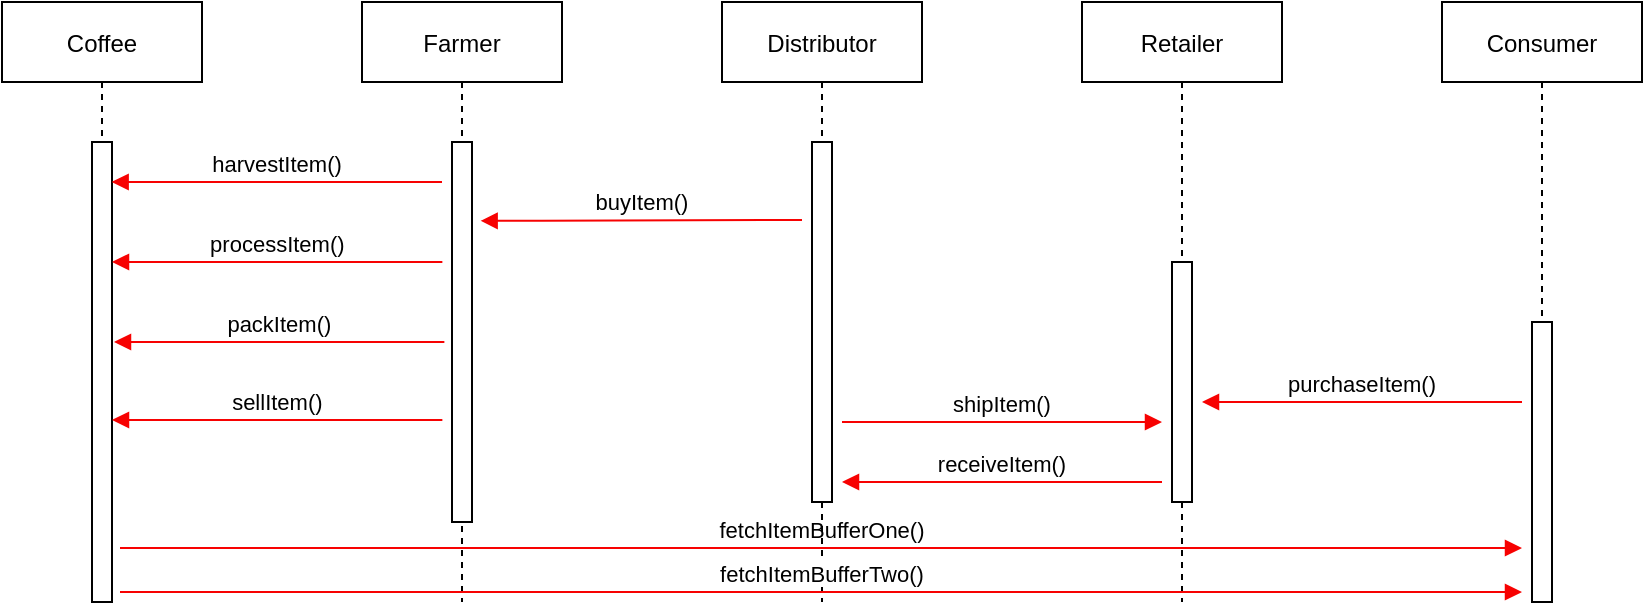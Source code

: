 <mxfile version="20.0.4" type="device"><diagram id="kgpKYQtTHZ0yAKxKKP6v" name="Page-1"><mxGraphModel dx="718" dy="453" grid="1" gridSize="10" guides="1" tooltips="1" connect="1" arrows="1" fold="1" page="1" pageScale="1" pageWidth="850" pageHeight="1100" math="0" shadow="0"><root><mxCell id="0"/><mxCell id="1" parent="0"/><mxCell id="3nuBFxr9cyL0pnOWT2aG-1" value="Farmer" style="shape=umlLifeline;perimeter=lifelinePerimeter;container=1;collapsible=0;recursiveResize=0;rounded=0;shadow=0;strokeWidth=1;" parent="1" vertex="1"><mxGeometry x="200" y="80" width="100" height="300" as="geometry"/></mxCell><mxCell id="3nuBFxr9cyL0pnOWT2aG-4" value="" style="points=[];perimeter=orthogonalPerimeter;rounded=0;shadow=0;strokeWidth=1;" parent="3nuBFxr9cyL0pnOWT2aG-1" vertex="1"><mxGeometry x="45" y="70" width="10" height="190" as="geometry"/></mxCell><mxCell id="wZaTUrqsCk-72N40LKMp-20" value="fetchItemBufferOne()" style="verticalAlign=bottom;endArrow=block;shadow=0;strokeWidth=1;strokeColor=#F70202;" parent="3nuBFxr9cyL0pnOWT2aG-1" edge="1"><mxGeometry x="0.002" relative="1" as="geometry"><mxPoint x="-121" y="273" as="sourcePoint"/><mxPoint x="580" y="273" as="targetPoint"/><Array as="points"><mxPoint x="-51" y="273"/></Array><mxPoint as="offset"/></mxGeometry></mxCell><mxCell id="3nuBFxr9cyL0pnOWT2aG-5" value="Distributor" style="shape=umlLifeline;perimeter=lifelinePerimeter;container=1;collapsible=0;recursiveResize=0;rounded=0;shadow=0;strokeWidth=1;" parent="1" vertex="1"><mxGeometry x="380" y="80" width="100" height="300" as="geometry"/></mxCell><mxCell id="jvwWxDVklw1d24-90hjM-2" value="Retailer" style="shape=umlLifeline;perimeter=lifelinePerimeter;container=1;collapsible=0;recursiveResize=0;rounded=0;shadow=0;strokeWidth=1;" parent="1" vertex="1"><mxGeometry x="560" y="80" width="100" height="300" as="geometry"/></mxCell><mxCell id="wZaTUrqsCk-72N40LKMp-2" value="" style="html=1;points=[];perimeter=orthogonalPerimeter;" parent="jvwWxDVklw1d24-90hjM-2" vertex="1"><mxGeometry x="45" y="130" width="10" height="120" as="geometry"/></mxCell><mxCell id="jvwWxDVklw1d24-90hjM-4" value="Consumer" style="shape=umlLifeline;perimeter=lifelinePerimeter;container=1;collapsible=0;recursiveResize=0;rounded=0;shadow=0;strokeWidth=1;" parent="1" vertex="1"><mxGeometry x="740" y="80" width="100" height="300" as="geometry"/></mxCell><mxCell id="wZaTUrqsCk-72N40LKMp-13" value="" style="html=1;points=[];perimeter=orthogonalPerimeter;" parent="jvwWxDVklw1d24-90hjM-4" vertex="1"><mxGeometry x="45" y="160" width="10" height="140" as="geometry"/></mxCell><mxCell id="jvwWxDVklw1d24-90hjM-12" value="shipItem()" style="verticalAlign=bottom;endArrow=block;shadow=0;strokeWidth=1;strokeColor=#F70202;" parent="1" edge="1"><mxGeometry x="0.002" relative="1" as="geometry"><mxPoint x="440" y="290" as="sourcePoint"/><mxPoint x="600" y="290" as="targetPoint"/><Array as="points"/><mxPoint as="offset"/></mxGeometry></mxCell><mxCell id="jvwWxDVklw1d24-90hjM-18" value="purchaseItem()" style="verticalAlign=bottom;endArrow=block;shadow=0;strokeWidth=1;strokeColor=#F70202;" parent="1" edge="1"><mxGeometry x="-0.002" relative="1" as="geometry"><mxPoint x="780" y="280" as="sourcePoint"/><mxPoint x="620" y="280" as="targetPoint"/><Array as="points"><mxPoint x="630.23" y="280"/></Array><mxPoint as="offset"/></mxGeometry></mxCell><mxCell id="wZaTUrqsCk-72N40LKMp-1" value="" style="html=1;points=[];perimeter=orthogonalPerimeter;" parent="1" vertex="1"><mxGeometry x="425" y="150" width="10" height="180" as="geometry"/></mxCell><mxCell id="wZaTUrqsCk-72N40LKMp-4" value="Coffee" style="shape=umlLifeline;perimeter=lifelinePerimeter;container=1;collapsible=0;recursiveResize=0;rounded=0;shadow=0;strokeWidth=1;" parent="1" vertex="1"><mxGeometry x="20" y="80" width="100" height="300" as="geometry"/></mxCell><mxCell id="wZaTUrqsCk-72N40LKMp-5" value="" style="points=[];perimeter=orthogonalPerimeter;rounded=0;shadow=0;strokeWidth=1;" parent="wZaTUrqsCk-72N40LKMp-4" vertex="1"><mxGeometry x="45" y="70" width="10" height="230" as="geometry"/></mxCell><mxCell id="wZaTUrqsCk-72N40LKMp-14" value="harvestItem()" style="verticalAlign=bottom;endArrow=block;shadow=0;strokeWidth=1;strokeColor=#F70202;" parent="wZaTUrqsCk-72N40LKMp-4" edge="1"><mxGeometry x="-0.002" relative="1" as="geometry"><mxPoint x="220" y="90" as="sourcePoint"/><mxPoint x="54.824" y="90" as="targetPoint"/><Array as="points"><mxPoint x="75.4" y="90"/></Array><mxPoint as="offset"/></mxGeometry></mxCell><mxCell id="wZaTUrqsCk-72N40LKMp-15" value="processItem()" style="verticalAlign=bottom;endArrow=block;shadow=0;strokeWidth=1;strokeColor=#F70202;" parent="1" edge="1"><mxGeometry x="-0.002" relative="1" as="geometry"><mxPoint x="240.18" y="210" as="sourcePoint"/><mxPoint x="75.004" y="210" as="targetPoint"/><Array as="points"><mxPoint x="95.58" y="210"/></Array><mxPoint as="offset"/></mxGeometry></mxCell><mxCell id="wZaTUrqsCk-72N40LKMp-16" value="packItem()" style="verticalAlign=bottom;endArrow=block;shadow=0;strokeWidth=1;strokeColor=#F70202;" parent="1" edge="1"><mxGeometry x="-0.002" relative="1" as="geometry"><mxPoint x="241.18" y="250" as="sourcePoint"/><mxPoint x="76.004" y="250" as="targetPoint"/><Array as="points"><mxPoint x="96.58" y="250"/></Array><mxPoint as="offset"/></mxGeometry></mxCell><mxCell id="wZaTUrqsCk-72N40LKMp-17" value="sellItem()" style="verticalAlign=bottom;endArrow=block;shadow=0;strokeWidth=1;strokeColor=#F70202;" parent="1" edge="1"><mxGeometry x="-0.002" relative="1" as="geometry"><mxPoint x="240.18" y="289" as="sourcePoint"/><mxPoint x="75.004" y="289" as="targetPoint"/><Array as="points"><mxPoint x="95.58" y="289"/></Array><mxPoint as="offset"/></mxGeometry></mxCell><mxCell id="wZaTUrqsCk-72N40LKMp-18" value="buyItem()" style="verticalAlign=bottom;endArrow=block;shadow=0;strokeWidth=1;strokeColor=#F70202;" parent="1" edge="1"><mxGeometry x="-0.002" relative="1" as="geometry"><mxPoint x="420" y="189" as="sourcePoint"/><mxPoint x="259.324" y="189.41" as="targetPoint"/><Array as="points"><mxPoint x="279.9" y="189.41"/></Array><mxPoint as="offset"/></mxGeometry></mxCell><mxCell id="wZaTUrqsCk-72N40LKMp-19" value="receiveItem()" style="verticalAlign=bottom;endArrow=block;shadow=0;strokeWidth=1;strokeColor=#F70202;" parent="1" edge="1"><mxGeometry x="-0.002" relative="1" as="geometry"><mxPoint x="600" y="320" as="sourcePoint"/><mxPoint x="440" y="320" as="targetPoint"/><Array as="points"/><mxPoint as="offset"/></mxGeometry></mxCell><mxCell id="wZaTUrqsCk-72N40LKMp-23" value="fetchItemBufferTwo()" style="verticalAlign=bottom;endArrow=block;shadow=0;strokeWidth=1;strokeColor=#F70202;" parent="1" edge="1"><mxGeometry x="0.002" relative="1" as="geometry"><mxPoint x="79" y="375" as="sourcePoint"/><mxPoint x="780" y="375" as="targetPoint"/><Array as="points"><mxPoint x="149" y="375"/></Array><mxPoint as="offset"/></mxGeometry></mxCell></root></mxGraphModel></diagram></mxfile>